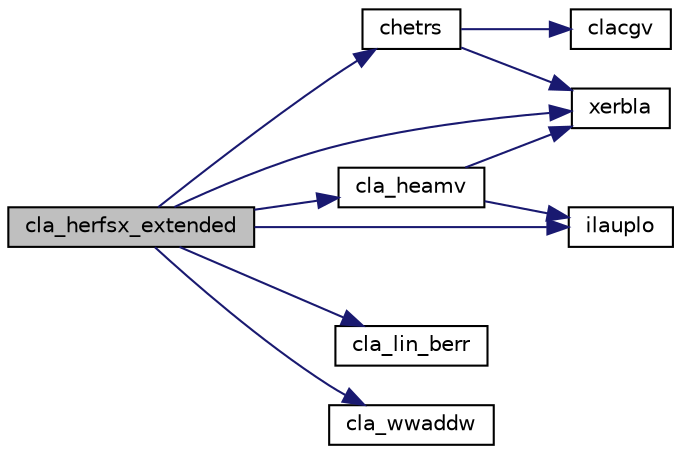 digraph "cla_herfsx_extended"
{
 // LATEX_PDF_SIZE
  edge [fontname="Helvetica",fontsize="10",labelfontname="Helvetica",labelfontsize="10"];
  node [fontname="Helvetica",fontsize="10",shape=record];
  rankdir="LR";
  Node1 [label="cla_herfsx_extended",height=0.2,width=0.4,color="black", fillcolor="grey75", style="filled", fontcolor="black",tooltip="CLA_HERFSX_EXTENDED improves the computed solution to a system of linear equations for Hermitian inde..."];
  Node1 -> Node2 [color="midnightblue",fontsize="10",style="solid",fontname="Helvetica"];
  Node2 [label="chetrs",height=0.2,width=0.4,color="black", fillcolor="white", style="filled",URL="$chetrs_8f.html#a6f9d8da222ffaa7b7535efc922faa1dc",tooltip="CHETRS"];
  Node2 -> Node3 [color="midnightblue",fontsize="10",style="solid",fontname="Helvetica"];
  Node3 [label="clacgv",height=0.2,width=0.4,color="black", fillcolor="white", style="filled",URL="$clacgv_8f.html#a0ff51770edb0cdc7328fdae7ace7954e",tooltip="CLACGV conjugates a complex vector."];
  Node2 -> Node4 [color="midnightblue",fontsize="10",style="solid",fontname="Helvetica"];
  Node4 [label="xerbla",height=0.2,width=0.4,color="black", fillcolor="white", style="filled",URL="$xerbla_8f.html#a377ee61015baf8dea7770b3a404b1c07",tooltip="XERBLA"];
  Node1 -> Node5 [color="midnightblue",fontsize="10",style="solid",fontname="Helvetica"];
  Node5 [label="cla_heamv",height=0.2,width=0.4,color="black", fillcolor="white", style="filled",URL="$cla__heamv_8f.html#af79576f9ff921c1ad965fd46417e4db0",tooltip="CLA_HEAMV computes a matrix-vector product using a Hermitian indefinite matrix to calculate error bou..."];
  Node5 -> Node6 [color="midnightblue",fontsize="10",style="solid",fontname="Helvetica"];
  Node6 [label="ilauplo",height=0.2,width=0.4,color="black", fillcolor="white", style="filled",URL="$ilauplo_8f.html#a078a6444f93a0d4e589ca8bb80524313",tooltip="ILAUPLO"];
  Node5 -> Node4 [color="midnightblue",fontsize="10",style="solid",fontname="Helvetica"];
  Node1 -> Node7 [color="midnightblue",fontsize="10",style="solid",fontname="Helvetica"];
  Node7 [label="cla_lin_berr",height=0.2,width=0.4,color="black", fillcolor="white", style="filled",URL="$cla__lin__berr_8f.html#ae66bd620bd9ddfb3e057ece86b2f5d83",tooltip="CLA_LIN_BERR computes a component-wise relative backward error."];
  Node1 -> Node8 [color="midnightblue",fontsize="10",style="solid",fontname="Helvetica"];
  Node8 [label="cla_wwaddw",height=0.2,width=0.4,color="black", fillcolor="white", style="filled",URL="$cla__wwaddw_8f.html#a1e2c8df0d5d5d597e0363e438d891b56",tooltip="CLA_WWADDW adds a vector into a doubled-single vector."];
  Node1 -> Node6 [color="midnightblue",fontsize="10",style="solid",fontname="Helvetica"];
  Node1 -> Node4 [color="midnightblue",fontsize="10",style="solid",fontname="Helvetica"];
}
